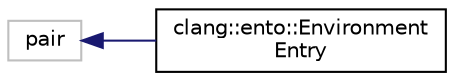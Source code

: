 digraph "Graphical Class Hierarchy"
{
 // LATEX_PDF_SIZE
  bgcolor="transparent";
  edge [fontname="Helvetica",fontsize="10",labelfontname="Helvetica",labelfontsize="10"];
  node [fontname="Helvetica",fontsize="10",shape=record];
  rankdir="LR";
  Node2199 [label="pair",height=0.2,width=0.4,color="grey75",tooltip=" "];
  Node2199 -> Node0 [dir="back",color="midnightblue",fontsize="10",style="solid",fontname="Helvetica"];
  Node0 [label="clang::ento::Environment\lEntry",height=0.2,width=0.4,color="black",URL="$classclang_1_1ento_1_1EnvironmentEntry.html",tooltip="An entry in the environment consists of a Stmt and an LocationContext."];
}
